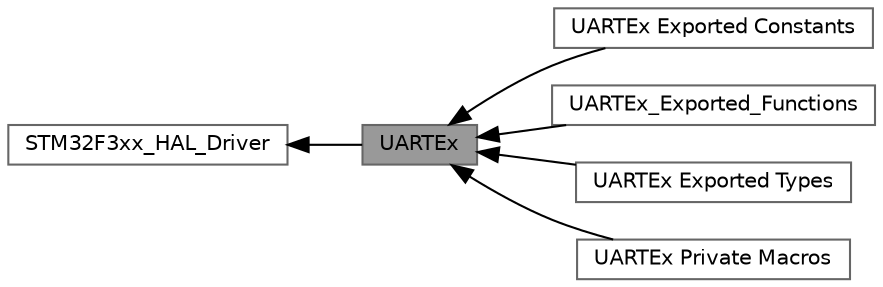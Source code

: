 digraph "UARTEx"
{
 // LATEX_PDF_SIZE
  bgcolor="transparent";
  edge [fontname=Helvetica,fontsize=10,labelfontname=Helvetica,labelfontsize=10];
  node [fontname=Helvetica,fontsize=10,shape=box,height=0.2,width=0.4];
  rankdir=LR;
  Node2 [id="Node000002",label="STM32F3xx_HAL_Driver",height=0.2,width=0.4,color="grey40", fillcolor="white", style="filled",URL="$group___s_t_m32_f3xx___h_a_l___driver.html",tooltip=" "];
  Node1 [id="Node000001",label="UARTEx",height=0.2,width=0.4,color="gray40", fillcolor="grey60", style="filled", fontcolor="black",tooltip="UART Extended HAL module driver."];
  Node4 [id="Node000004",label="UARTEx Exported Constants",height=0.2,width=0.4,color="grey40", fillcolor="white", style="filled",URL="$group___u_a_r_t_ex___exported___constants.html",tooltip=" "];
  Node6 [id="Node000006",label="UARTEx_Exported_Functions",height=0.2,width=0.4,color="grey40", fillcolor="white", style="filled",URL="$group___u_a_r_t_ex___exported___functions.html",tooltip=" "];
  Node3 [id="Node000003",label="UARTEx Exported Types",height=0.2,width=0.4,color="grey40", fillcolor="white", style="filled",URL="$group___u_a_r_t_ex___exported___types.html",tooltip=" "];
  Node5 [id="Node000005",label="UARTEx Private Macros",height=0.2,width=0.4,color="grey40", fillcolor="white", style="filled",URL="$group___u_a_r_t_ex___private___macros.html",tooltip=" "];
  Node2->Node1 [shape=plaintext, dir="back", style="solid"];
  Node1->Node3 [shape=plaintext, dir="back", style="solid"];
  Node1->Node4 [shape=plaintext, dir="back", style="solid"];
  Node1->Node5 [shape=plaintext, dir="back", style="solid"];
  Node1->Node6 [shape=plaintext, dir="back", style="solid"];
}
